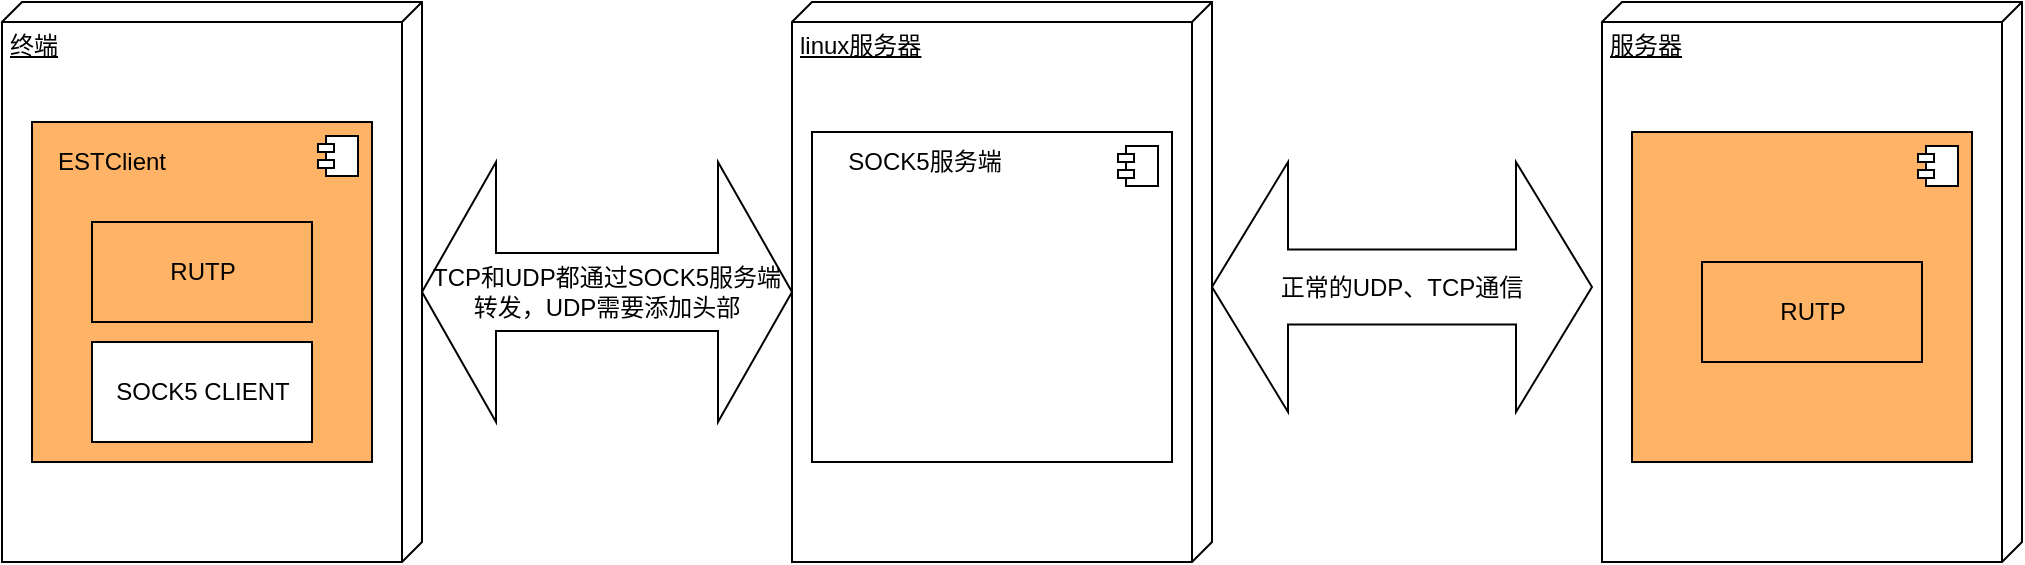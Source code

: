 <mxfile version="10.7.5" type="github"><diagram name="Page-1" id="5f0bae14-7c28-e335-631c-24af17079c00"><mxGraphModel dx="1634" dy="765" grid="0" gridSize="10" guides="1" tooltips="1" connect="1" arrows="1" fold="1" page="1" pageScale="1" pageWidth="1100" pageHeight="850" background="#ffffff" math="0" shadow="0"><root><mxCell id="0"/><mxCell id="1" parent="0"/><mxCell id="-iYkYk8IaUWv8xvXwtjJ-1" value="终端" style="verticalAlign=top;align=left;spacingTop=8;spacingLeft=2;spacingRight=12;shape=cube;size=10;direction=south;fontStyle=4;html=1;" vertex="1" parent="1"><mxGeometry x="45" y="240" width="210" height="280" as="geometry"/></mxCell><mxCell id="-iYkYk8IaUWv8xvXwtjJ-8" value="" style="html=1;fillColor=#FFB366;" vertex="1" parent="1"><mxGeometry x="60" y="300" width="170" height="170" as="geometry"/></mxCell><mxCell id="-iYkYk8IaUWv8xvXwtjJ-9" value="" style="shape=component;jettyWidth=8;jettyHeight=4;" vertex="1" parent="-iYkYk8IaUWv8xvXwtjJ-8"><mxGeometry x="1" width="20" height="20" relative="1" as="geometry"><mxPoint x="-27" y="7" as="offset"/></mxGeometry></mxCell><mxCell id="-iYkYk8IaUWv8xvXwtjJ-14" value="RUTP" style="html=1;fillColor=#FFB366;" vertex="1" parent="-iYkYk8IaUWv8xvXwtjJ-8"><mxGeometry x="30" y="50" width="110" height="50" as="geometry"/></mxCell><mxCell id="-iYkYk8IaUWv8xvXwtjJ-15" value="SOCK5 CLIENT" style="html=1;fillColor=#FFFFFF;" vertex="1" parent="-iYkYk8IaUWv8xvXwtjJ-8"><mxGeometry x="30" y="110" width="110" height="50" as="geometry"/></mxCell><mxCell id="-iYkYk8IaUWv8xvXwtjJ-17" value="ESTClient" style="text;html=1;strokeColor=none;fillColor=none;align=center;verticalAlign=middle;whiteSpace=wrap;rounded=0;" vertex="1" parent="-iYkYk8IaUWv8xvXwtjJ-8"><mxGeometry x="20" y="10" width="40" height="20" as="geometry"/></mxCell><mxCell id="-iYkYk8IaUWv8xvXwtjJ-10" value="linux服务器" style="verticalAlign=top;align=left;spacingTop=8;spacingLeft=2;spacingRight=12;shape=cube;size=10;direction=south;fontStyle=4;html=1;" vertex="1" parent="1"><mxGeometry x="440" y="240" width="210" height="280" as="geometry"/></mxCell><mxCell id="-iYkYk8IaUWv8xvXwtjJ-12" value="服务器" style="verticalAlign=top;align=left;spacingTop=8;spacingLeft=2;spacingRight=12;shape=cube;size=10;direction=south;fontStyle=4;html=1;" vertex="1" parent="1"><mxGeometry x="845" y="240" width="210" height="280" as="geometry"/></mxCell><mxCell id="-iYkYk8IaUWv8xvXwtjJ-18" value="" style="html=1;fillColor=#FFFFFF;" vertex="1" parent="1"><mxGeometry x="450" y="305" width="180" height="165" as="geometry"/></mxCell><mxCell id="-iYkYk8IaUWv8xvXwtjJ-19" value="" style="shape=component;jettyWidth=8;jettyHeight=4;" vertex="1" parent="-iYkYk8IaUWv8xvXwtjJ-18"><mxGeometry x="1" width="20" height="20" relative="1" as="geometry"><mxPoint x="-27" y="7" as="offset"/></mxGeometry></mxCell><mxCell id="-iYkYk8IaUWv8xvXwtjJ-23" value="SOCK5服务端" style="text;html=1;strokeColor=none;fillColor=none;align=center;verticalAlign=middle;whiteSpace=wrap;rounded=0;" vertex="1" parent="-iYkYk8IaUWv8xvXwtjJ-18"><mxGeometry x="13" y="5" width="87" height="20" as="geometry"/></mxCell><mxCell id="-iYkYk8IaUWv8xvXwtjJ-24" value="" style="html=1;fillColor=#FFB366;" vertex="1" parent="1"><mxGeometry x="860" y="305" width="170" height="165" as="geometry"/></mxCell><mxCell id="-iYkYk8IaUWv8xvXwtjJ-25" value="" style="shape=component;jettyWidth=8;jettyHeight=4;" vertex="1" parent="-iYkYk8IaUWv8xvXwtjJ-24"><mxGeometry x="1" width="20" height="20" relative="1" as="geometry"><mxPoint x="-27" y="7" as="offset"/></mxGeometry></mxCell><mxCell id="-iYkYk8IaUWv8xvXwtjJ-26" value="RUTP" style="html=1;fillColor=#FFB366;" vertex="1" parent="-iYkYk8IaUWv8xvXwtjJ-24"><mxGeometry x="35" y="65" width="110" height="50" as="geometry"/></mxCell><mxCell id="-iYkYk8IaUWv8xvXwtjJ-28" value="TCP和UDP都通过SOCK5服务端转发，UDP需要添加头部" style="shape=doubleArrow;whiteSpace=wrap;html=1;fillColor=#FFFFFF;" vertex="1" parent="1"><mxGeometry x="255" y="320" width="185" height="130" as="geometry"/></mxCell><mxCell id="-iYkYk8IaUWv8xvXwtjJ-29" value="正常的UDP、TCP通信" style="shape=doubleArrow;whiteSpace=wrap;html=1;fillColor=#FFFFFF;" vertex="1" parent="1"><mxGeometry x="650" y="320" width="190" height="125" as="geometry"/></mxCell></root></mxGraphModel></diagram></mxfile>